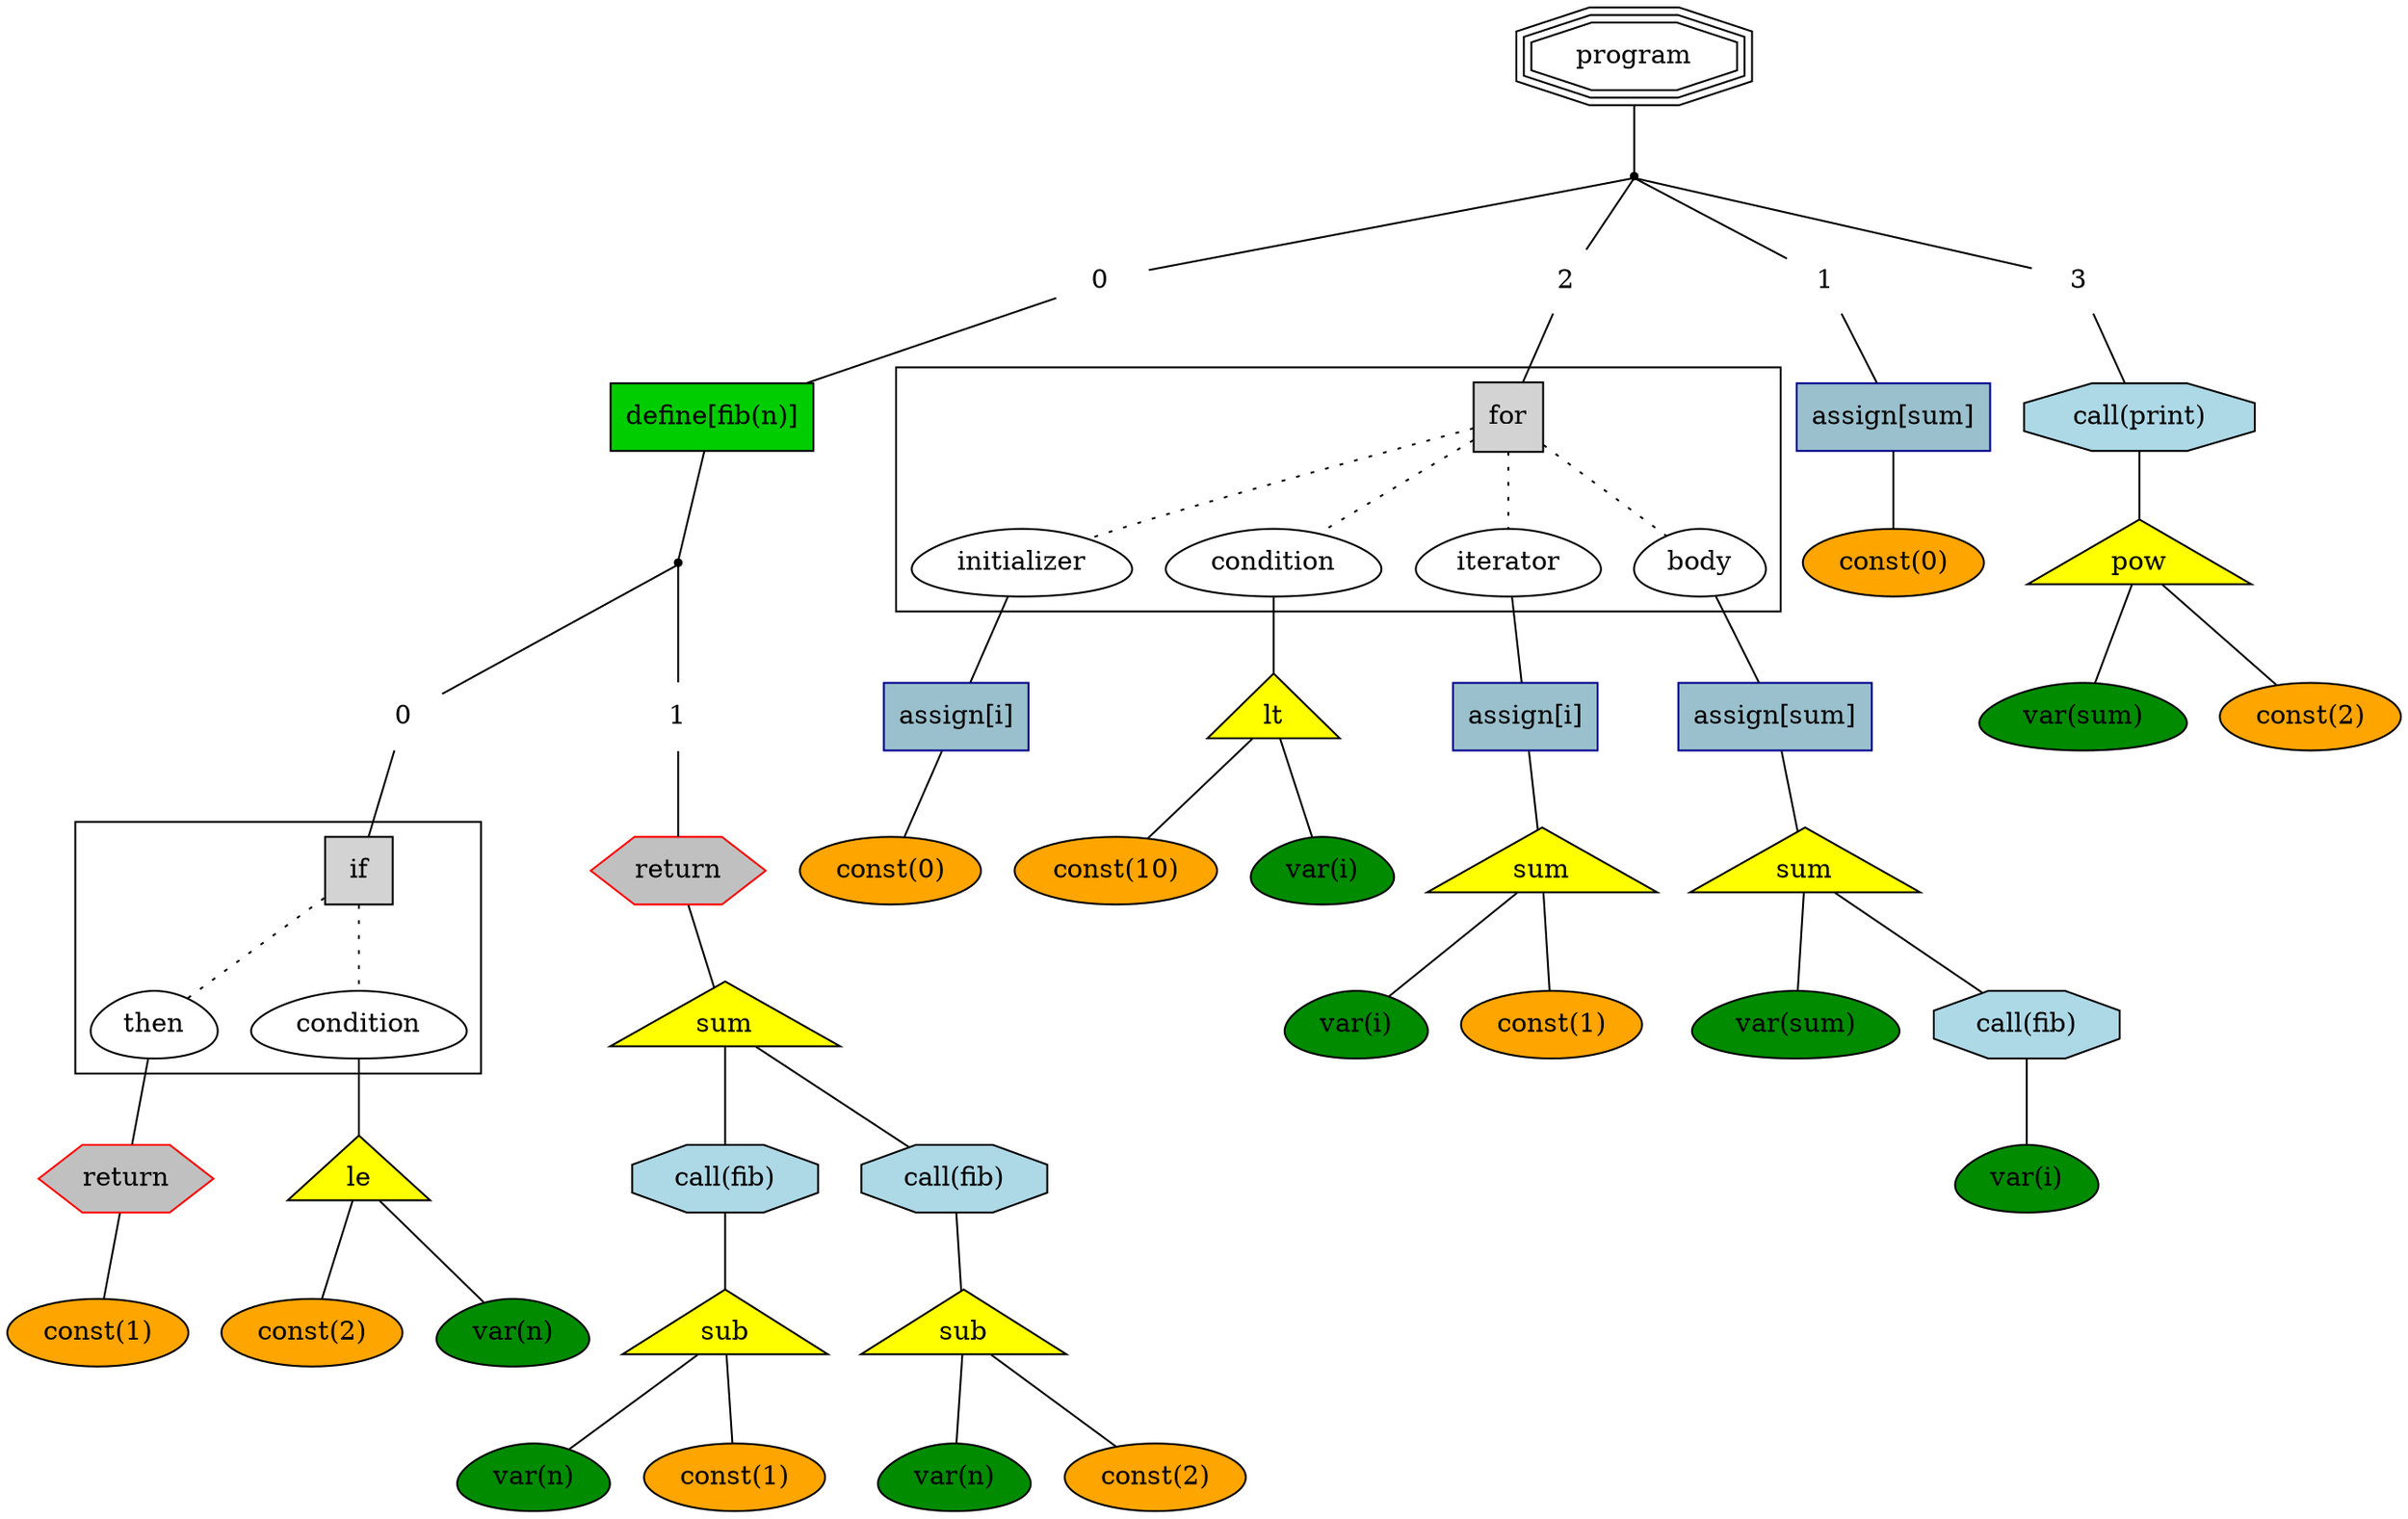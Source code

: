 graph A
{40 [shape = point];
42 [color = white, label = "0"];
40 -- 42;
18 [label = "define[fib(n)]", shape = octane, style = filled, color = black, fillcolor = green3];
17 [shape = point];
43 [color = white, label = "0"];
17 -- 43;
1 [label = "var(n)", color = black, style = filled, shape = egg, fillcolor = green4];
2 [label = "const(2)", style = filled, color = black, fillcolor = orange];
3 [label = "le", shape = triangle, color = black, style = filled, fillcolor = yellow];
3 -- 1;
3 -- 2;
4 [label = "const(1)", style = filled, color = black, fillcolor = orange];
5 [label = "return", shape = hexagon, color = red, style = filled, fillcolor = grey];
5 -- 4
subgraph clusterIS0 {
color = black;6 [label = "if", shape = square, style = filled];
44 [label = "condition", shape = egg];
45 [label = "then", shape = egg];
}
6 -- 44 [style=dotted];
6 -- 45 [style=dotted];
44 -- 3;
45 -- 5;
43 -- 6;
46 [color = white, label = "1"];
17 -- 46;
10 [label = "call(fib)", shape = octagon, style = filled, color = black, fillcolor = lightblue];
7 [label = "var(n)", color = black, style = filled, shape = egg, fillcolor = green4];
8 [label = "const(1)", style = filled, color = black, fillcolor = orange];
9 [label = "sub", shape = triangle, color = black, style = filled, fillcolor = yellow];
9 -- 7;
9 -- 8;
10 -- 9;
14 [label = "call(fib)", shape = octagon, style = filled, color = black, fillcolor = lightblue];
11 [label = "var(n)", color = black, style = filled, shape = egg, fillcolor = green4];
12 [label = "const(2)", style = filled, color = black, fillcolor = orange];
13 [label = "sub", shape = triangle, color = black, style = filled, fillcolor = yellow];
13 -- 11;
13 -- 12;
14 -- 13;
15 [label = "sum", shape = triangle, color = black, style = filled, fillcolor = yellow];
15 -- 10;
15 -- 14;
16 [label = "return", shape = hexagon, color = red, style = filled, fillcolor = grey];
16 -- 15
46 -- 16;
18 -- 17;
42 -- 18;
47 [color = white, label = "1"];
40 -- 47;
19 [label = "const(0)", style = filled, color = black, fillcolor = orange];
20 [label = "assign[sum]", shape = octane, style = filled, color = blue4, fillcolor = lightblue3];
20 -- 19;
47 -- 20;
48 [color = white, label = "2"];
40 -- 48;
21 [label = "const(0)", style = filled, color = black, fillcolor = orange];
22 [label = "assign[i]", shape = octane, style = filled, color = blue4, fillcolor = lightblue3];
22 -- 21;
23 [label = "var(i)", color = black, style = filled, shape = egg, fillcolor = green4];
24 [label = "const(10)", style = filled, color = black, fillcolor = orange];
25 [label = "lt", shape = triangle, color = black, style = filled, fillcolor = yellow];
25 -- 23;
25 -- 24;
26 [label = "var(i)", color = black, style = filled, shape = egg, fillcolor = green4];
27 [label = "const(1)", style = filled, color = black, fillcolor = orange];
28 [label = "sum", shape = triangle, color = black, style = filled, fillcolor = yellow];
28 -- 26;
28 -- 27;
29 [label = "assign[i]", shape = octane, style = filled, color = blue4, fillcolor = lightblue3];
29 -- 28;
30 [label = "var(sum)", color = black, style = filled, shape = egg, fillcolor = green4];
32 [label = "call(fib)", shape = octagon, style = filled, color = black, fillcolor = lightblue];
31 [label = "var(i)", color = black, style = filled, shape = egg, fillcolor = green4];
32 -- 31;
33 [label = "sum", shape = triangle, color = black, style = filled, fillcolor = yellow];
33 -- 30;
33 -- 32;
34 [label = "assign[sum]", shape = octane, style = filled, color = blue4, fillcolor = lightblue3];
34 -- 33;
subgraph clusterF0 {
35 [label = "for", shape = square, style = filled];
49 [label = "initializer", shape = egg];
50 [label = "condition", shape = egg];
51 [label = "iterator", shape = egg];
52 [label = "body", shape = egg];
}
35 -- 49 [style = dotted];
35 -- 50 [style = dotted];
35 -- 51 [style = dotted];
35 -- 52 [style = dotted];
49 -- 22;
50 -- 25;
51 -- 29;
52 -- 34;
48 -- 35;
53 [color = white, label = "3"];
40 -- 53;
39 [label = "call(print)", shape = octagon, style = filled, color = black, fillcolor = lightblue];
36 [label = "var(sum)", color = black, style = filled, shape = egg, fillcolor = green4];
37 [label = "const(2)", style = filled, color = black, fillcolor = orange];
38 [label = "pow", shape = triangle, color = black, style = filled, fillcolor = yellow];
38 -- 36;
38 -- 37;
39 -- 38;
53 -- 39;
41 [label = "program", shape = tripleoctagon];
41 -- 40
}